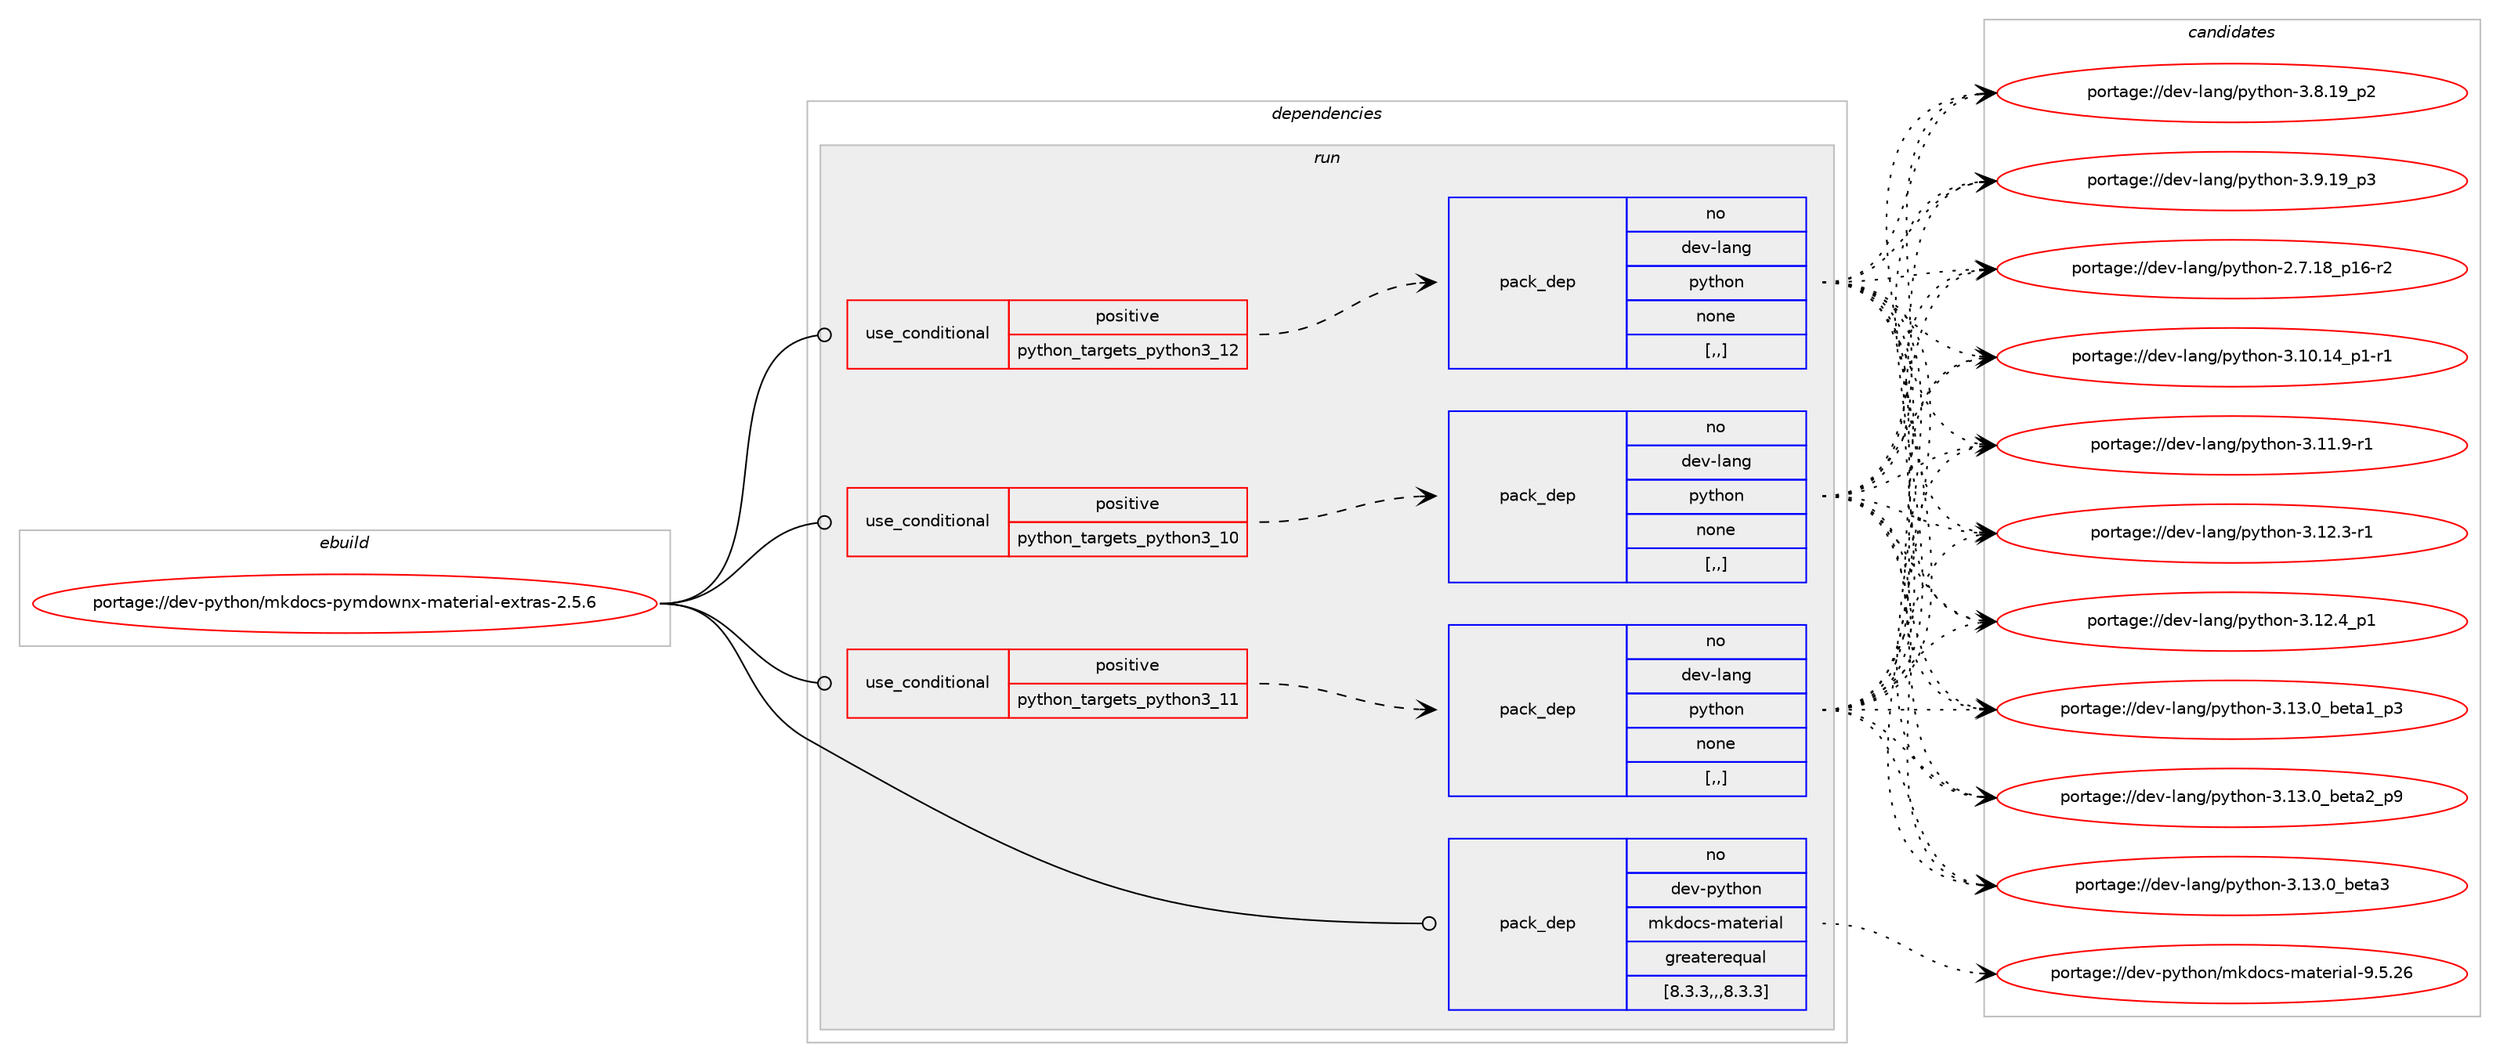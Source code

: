 digraph prolog {

# *************
# Graph options
# *************

newrank=true;
concentrate=true;
compound=true;
graph [rankdir=LR,fontname=Helvetica,fontsize=10,ranksep=1.5];#, ranksep=2.5, nodesep=0.2];
edge  [arrowhead=vee];
node  [fontname=Helvetica,fontsize=10];

# **********
# The ebuild
# **********

subgraph cluster_leftcol {
color=gray;
rank=same;
label=<<i>ebuild</i>>;
id [label="portage://dev-python/mkdocs-pymdownx-material-extras-2.5.6", color=red, width=4, href="../dev-python/mkdocs-pymdownx-material-extras-2.5.6.svg"];
}

# ****************
# The dependencies
# ****************

subgraph cluster_midcol {
color=gray;
label=<<i>dependencies</i>>;
subgraph cluster_compile {
fillcolor="#eeeeee";
style=filled;
label=<<i>compile</i>>;
}
subgraph cluster_compileandrun {
fillcolor="#eeeeee";
style=filled;
label=<<i>compile and run</i>>;
}
subgraph cluster_run {
fillcolor="#eeeeee";
style=filled;
label=<<i>run</i>>;
subgraph cond34003 {
dependency148233 [label=<<TABLE BORDER="0" CELLBORDER="1" CELLSPACING="0" CELLPADDING="4"><TR><TD ROWSPAN="3" CELLPADDING="10">use_conditional</TD></TR><TR><TD>positive</TD></TR><TR><TD>python_targets_python3_10</TD></TR></TABLE>>, shape=none, color=red];
subgraph pack113015 {
dependency148234 [label=<<TABLE BORDER="0" CELLBORDER="1" CELLSPACING="0" CELLPADDING="4" WIDTH="220"><TR><TD ROWSPAN="6" CELLPADDING="30">pack_dep</TD></TR><TR><TD WIDTH="110">no</TD></TR><TR><TD>dev-lang</TD></TR><TR><TD>python</TD></TR><TR><TD>none</TD></TR><TR><TD>[,,]</TD></TR></TABLE>>, shape=none, color=blue];
}
dependency148233:e -> dependency148234:w [weight=20,style="dashed",arrowhead="vee"];
}
id:e -> dependency148233:w [weight=20,style="solid",arrowhead="odot"];
subgraph cond34004 {
dependency148235 [label=<<TABLE BORDER="0" CELLBORDER="1" CELLSPACING="0" CELLPADDING="4"><TR><TD ROWSPAN="3" CELLPADDING="10">use_conditional</TD></TR><TR><TD>positive</TD></TR><TR><TD>python_targets_python3_11</TD></TR></TABLE>>, shape=none, color=red];
subgraph pack113016 {
dependency148236 [label=<<TABLE BORDER="0" CELLBORDER="1" CELLSPACING="0" CELLPADDING="4" WIDTH="220"><TR><TD ROWSPAN="6" CELLPADDING="30">pack_dep</TD></TR><TR><TD WIDTH="110">no</TD></TR><TR><TD>dev-lang</TD></TR><TR><TD>python</TD></TR><TR><TD>none</TD></TR><TR><TD>[,,]</TD></TR></TABLE>>, shape=none, color=blue];
}
dependency148235:e -> dependency148236:w [weight=20,style="dashed",arrowhead="vee"];
}
id:e -> dependency148235:w [weight=20,style="solid",arrowhead="odot"];
subgraph cond34005 {
dependency148237 [label=<<TABLE BORDER="0" CELLBORDER="1" CELLSPACING="0" CELLPADDING="4"><TR><TD ROWSPAN="3" CELLPADDING="10">use_conditional</TD></TR><TR><TD>positive</TD></TR><TR><TD>python_targets_python3_12</TD></TR></TABLE>>, shape=none, color=red];
subgraph pack113017 {
dependency148238 [label=<<TABLE BORDER="0" CELLBORDER="1" CELLSPACING="0" CELLPADDING="4" WIDTH="220"><TR><TD ROWSPAN="6" CELLPADDING="30">pack_dep</TD></TR><TR><TD WIDTH="110">no</TD></TR><TR><TD>dev-lang</TD></TR><TR><TD>python</TD></TR><TR><TD>none</TD></TR><TR><TD>[,,]</TD></TR></TABLE>>, shape=none, color=blue];
}
dependency148237:e -> dependency148238:w [weight=20,style="dashed",arrowhead="vee"];
}
id:e -> dependency148237:w [weight=20,style="solid",arrowhead="odot"];
subgraph pack113018 {
dependency148239 [label=<<TABLE BORDER="0" CELLBORDER="1" CELLSPACING="0" CELLPADDING="4" WIDTH="220"><TR><TD ROWSPAN="6" CELLPADDING="30">pack_dep</TD></TR><TR><TD WIDTH="110">no</TD></TR><TR><TD>dev-python</TD></TR><TR><TD>mkdocs-material</TD></TR><TR><TD>greaterequal</TD></TR><TR><TD>[8.3.3,,,8.3.3]</TD></TR></TABLE>>, shape=none, color=blue];
}
id:e -> dependency148239:w [weight=20,style="solid",arrowhead="odot"];
}
}

# **************
# The candidates
# **************

subgraph cluster_choices {
rank=same;
color=gray;
label=<<i>candidates</i>>;

subgraph choice113015 {
color=black;
nodesep=1;
choice100101118451089711010347112121116104111110455046554649569511249544511450 [label="portage://dev-lang/python-2.7.18_p16-r2", color=red, width=4,href="../dev-lang/python-2.7.18_p16-r2.svg"];
choice100101118451089711010347112121116104111110455146494846495295112494511449 [label="portage://dev-lang/python-3.10.14_p1-r1", color=red, width=4,href="../dev-lang/python-3.10.14_p1-r1.svg"];
choice100101118451089711010347112121116104111110455146494946574511449 [label="portage://dev-lang/python-3.11.9-r1", color=red, width=4,href="../dev-lang/python-3.11.9-r1.svg"];
choice100101118451089711010347112121116104111110455146495046514511449 [label="portage://dev-lang/python-3.12.3-r1", color=red, width=4,href="../dev-lang/python-3.12.3-r1.svg"];
choice100101118451089711010347112121116104111110455146495046529511249 [label="portage://dev-lang/python-3.12.4_p1", color=red, width=4,href="../dev-lang/python-3.12.4_p1.svg"];
choice10010111845108971101034711212111610411111045514649514648959810111697499511251 [label="portage://dev-lang/python-3.13.0_beta1_p3", color=red, width=4,href="../dev-lang/python-3.13.0_beta1_p3.svg"];
choice10010111845108971101034711212111610411111045514649514648959810111697509511257 [label="portage://dev-lang/python-3.13.0_beta2_p9", color=red, width=4,href="../dev-lang/python-3.13.0_beta2_p9.svg"];
choice1001011184510897110103471121211161041111104551464951464895981011169751 [label="portage://dev-lang/python-3.13.0_beta3", color=red, width=4,href="../dev-lang/python-3.13.0_beta3.svg"];
choice100101118451089711010347112121116104111110455146564649579511250 [label="portage://dev-lang/python-3.8.19_p2", color=red, width=4,href="../dev-lang/python-3.8.19_p2.svg"];
choice100101118451089711010347112121116104111110455146574649579511251 [label="portage://dev-lang/python-3.9.19_p3", color=red, width=4,href="../dev-lang/python-3.9.19_p3.svg"];
dependency148234:e -> choice100101118451089711010347112121116104111110455046554649569511249544511450:w [style=dotted,weight="100"];
dependency148234:e -> choice100101118451089711010347112121116104111110455146494846495295112494511449:w [style=dotted,weight="100"];
dependency148234:e -> choice100101118451089711010347112121116104111110455146494946574511449:w [style=dotted,weight="100"];
dependency148234:e -> choice100101118451089711010347112121116104111110455146495046514511449:w [style=dotted,weight="100"];
dependency148234:e -> choice100101118451089711010347112121116104111110455146495046529511249:w [style=dotted,weight="100"];
dependency148234:e -> choice10010111845108971101034711212111610411111045514649514648959810111697499511251:w [style=dotted,weight="100"];
dependency148234:e -> choice10010111845108971101034711212111610411111045514649514648959810111697509511257:w [style=dotted,weight="100"];
dependency148234:e -> choice1001011184510897110103471121211161041111104551464951464895981011169751:w [style=dotted,weight="100"];
dependency148234:e -> choice100101118451089711010347112121116104111110455146564649579511250:w [style=dotted,weight="100"];
dependency148234:e -> choice100101118451089711010347112121116104111110455146574649579511251:w [style=dotted,weight="100"];
}
subgraph choice113016 {
color=black;
nodesep=1;
choice100101118451089711010347112121116104111110455046554649569511249544511450 [label="portage://dev-lang/python-2.7.18_p16-r2", color=red, width=4,href="../dev-lang/python-2.7.18_p16-r2.svg"];
choice100101118451089711010347112121116104111110455146494846495295112494511449 [label="portage://dev-lang/python-3.10.14_p1-r1", color=red, width=4,href="../dev-lang/python-3.10.14_p1-r1.svg"];
choice100101118451089711010347112121116104111110455146494946574511449 [label="portage://dev-lang/python-3.11.9-r1", color=red, width=4,href="../dev-lang/python-3.11.9-r1.svg"];
choice100101118451089711010347112121116104111110455146495046514511449 [label="portage://dev-lang/python-3.12.3-r1", color=red, width=4,href="../dev-lang/python-3.12.3-r1.svg"];
choice100101118451089711010347112121116104111110455146495046529511249 [label="portage://dev-lang/python-3.12.4_p1", color=red, width=4,href="../dev-lang/python-3.12.4_p1.svg"];
choice10010111845108971101034711212111610411111045514649514648959810111697499511251 [label="portage://dev-lang/python-3.13.0_beta1_p3", color=red, width=4,href="../dev-lang/python-3.13.0_beta1_p3.svg"];
choice10010111845108971101034711212111610411111045514649514648959810111697509511257 [label="portage://dev-lang/python-3.13.0_beta2_p9", color=red, width=4,href="../dev-lang/python-3.13.0_beta2_p9.svg"];
choice1001011184510897110103471121211161041111104551464951464895981011169751 [label="portage://dev-lang/python-3.13.0_beta3", color=red, width=4,href="../dev-lang/python-3.13.0_beta3.svg"];
choice100101118451089711010347112121116104111110455146564649579511250 [label="portage://dev-lang/python-3.8.19_p2", color=red, width=4,href="../dev-lang/python-3.8.19_p2.svg"];
choice100101118451089711010347112121116104111110455146574649579511251 [label="portage://dev-lang/python-3.9.19_p3", color=red, width=4,href="../dev-lang/python-3.9.19_p3.svg"];
dependency148236:e -> choice100101118451089711010347112121116104111110455046554649569511249544511450:w [style=dotted,weight="100"];
dependency148236:e -> choice100101118451089711010347112121116104111110455146494846495295112494511449:w [style=dotted,weight="100"];
dependency148236:e -> choice100101118451089711010347112121116104111110455146494946574511449:w [style=dotted,weight="100"];
dependency148236:e -> choice100101118451089711010347112121116104111110455146495046514511449:w [style=dotted,weight="100"];
dependency148236:e -> choice100101118451089711010347112121116104111110455146495046529511249:w [style=dotted,weight="100"];
dependency148236:e -> choice10010111845108971101034711212111610411111045514649514648959810111697499511251:w [style=dotted,weight="100"];
dependency148236:e -> choice10010111845108971101034711212111610411111045514649514648959810111697509511257:w [style=dotted,weight="100"];
dependency148236:e -> choice1001011184510897110103471121211161041111104551464951464895981011169751:w [style=dotted,weight="100"];
dependency148236:e -> choice100101118451089711010347112121116104111110455146564649579511250:w [style=dotted,weight="100"];
dependency148236:e -> choice100101118451089711010347112121116104111110455146574649579511251:w [style=dotted,weight="100"];
}
subgraph choice113017 {
color=black;
nodesep=1;
choice100101118451089711010347112121116104111110455046554649569511249544511450 [label="portage://dev-lang/python-2.7.18_p16-r2", color=red, width=4,href="../dev-lang/python-2.7.18_p16-r2.svg"];
choice100101118451089711010347112121116104111110455146494846495295112494511449 [label="portage://dev-lang/python-3.10.14_p1-r1", color=red, width=4,href="../dev-lang/python-3.10.14_p1-r1.svg"];
choice100101118451089711010347112121116104111110455146494946574511449 [label="portage://dev-lang/python-3.11.9-r1", color=red, width=4,href="../dev-lang/python-3.11.9-r1.svg"];
choice100101118451089711010347112121116104111110455146495046514511449 [label="portage://dev-lang/python-3.12.3-r1", color=red, width=4,href="../dev-lang/python-3.12.3-r1.svg"];
choice100101118451089711010347112121116104111110455146495046529511249 [label="portage://dev-lang/python-3.12.4_p1", color=red, width=4,href="../dev-lang/python-3.12.4_p1.svg"];
choice10010111845108971101034711212111610411111045514649514648959810111697499511251 [label="portage://dev-lang/python-3.13.0_beta1_p3", color=red, width=4,href="../dev-lang/python-3.13.0_beta1_p3.svg"];
choice10010111845108971101034711212111610411111045514649514648959810111697509511257 [label="portage://dev-lang/python-3.13.0_beta2_p9", color=red, width=4,href="../dev-lang/python-3.13.0_beta2_p9.svg"];
choice1001011184510897110103471121211161041111104551464951464895981011169751 [label="portage://dev-lang/python-3.13.0_beta3", color=red, width=4,href="../dev-lang/python-3.13.0_beta3.svg"];
choice100101118451089711010347112121116104111110455146564649579511250 [label="portage://dev-lang/python-3.8.19_p2", color=red, width=4,href="../dev-lang/python-3.8.19_p2.svg"];
choice100101118451089711010347112121116104111110455146574649579511251 [label="portage://dev-lang/python-3.9.19_p3", color=red, width=4,href="../dev-lang/python-3.9.19_p3.svg"];
dependency148238:e -> choice100101118451089711010347112121116104111110455046554649569511249544511450:w [style=dotted,weight="100"];
dependency148238:e -> choice100101118451089711010347112121116104111110455146494846495295112494511449:w [style=dotted,weight="100"];
dependency148238:e -> choice100101118451089711010347112121116104111110455146494946574511449:w [style=dotted,weight="100"];
dependency148238:e -> choice100101118451089711010347112121116104111110455146495046514511449:w [style=dotted,weight="100"];
dependency148238:e -> choice100101118451089711010347112121116104111110455146495046529511249:w [style=dotted,weight="100"];
dependency148238:e -> choice10010111845108971101034711212111610411111045514649514648959810111697499511251:w [style=dotted,weight="100"];
dependency148238:e -> choice10010111845108971101034711212111610411111045514649514648959810111697509511257:w [style=dotted,weight="100"];
dependency148238:e -> choice1001011184510897110103471121211161041111104551464951464895981011169751:w [style=dotted,weight="100"];
dependency148238:e -> choice100101118451089711010347112121116104111110455146564649579511250:w [style=dotted,weight="100"];
dependency148238:e -> choice100101118451089711010347112121116104111110455146574649579511251:w [style=dotted,weight="100"];
}
subgraph choice113018 {
color=black;
nodesep=1;
choice10010111845112121116104111110471091071001119911545109971161011141059710845574653465054 [label="portage://dev-python/mkdocs-material-9.5.26", color=red, width=4,href="../dev-python/mkdocs-material-9.5.26.svg"];
dependency148239:e -> choice10010111845112121116104111110471091071001119911545109971161011141059710845574653465054:w [style=dotted,weight="100"];
}
}

}
